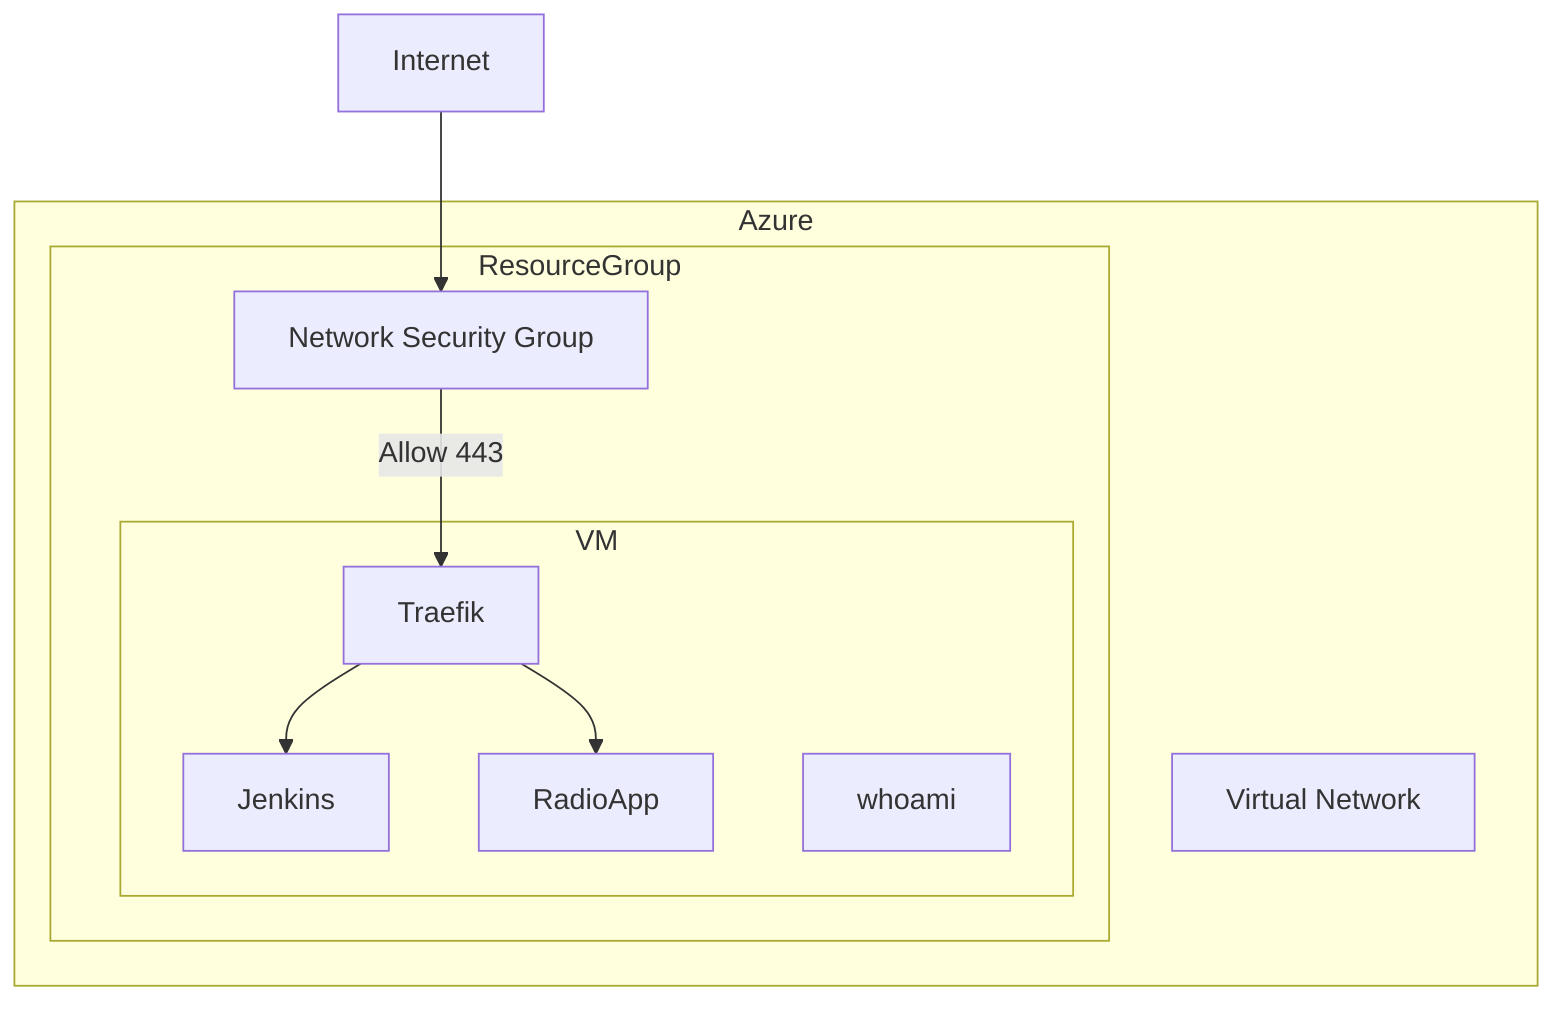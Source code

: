 graph TB
    subgraph Azure
        subgraph ResourceGroup
            subgraph VM
                Traefik
                Jenkins
                RadioApp
                whoami
            end
            NSG[Network Security Group]
        end
        VNet[Virtual Network]
    end
    
    Internet --> NSG
    NSG -->|Allow 443| Traefik
    Traefik --> Jenkins
    Traefik --> RadioApp